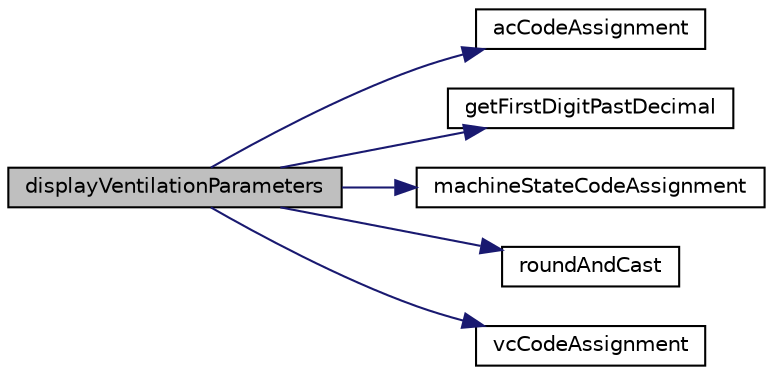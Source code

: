 digraph "displayVentilationParameters"
{
 // LATEX_PDF_SIZE
  edge [fontname="Helvetica",fontsize="10",labelfontname="Helvetica",labelfontsize="10"];
  node [fontname="Helvetica",fontsize="10",shape=record];
  rankdir="LR";
  Node1 [label="displayVentilationParameters",height=0.2,width=0.4,color="black", fillcolor="grey75", style="filled", fontcolor="black",tooltip=" "];
  Node1 -> Node2 [color="midnightblue",fontsize="10",style="solid",fontname="Helvetica"];
  Node2 [label="acCodeAssignment",height=0.2,width=0.4,color="black", fillcolor="white", style="filled",URL="$_a_c_mode_8cpp.html#a30a326f7e46f3816608ae60ee63270a7",tooltip=" "];
  Node1 -> Node3 [color="midnightblue",fontsize="10",style="solid",fontname="Helvetica"];
  Node3 [label="getFirstDigitPastDecimal",height=0.2,width=0.4,color="black", fillcolor="white", style="filled",URL="$_l_c_d_8cpp.html#aa09e2e21265e517eaf945b45242f9ddd",tooltip=" "];
  Node1 -> Node4 [color="midnightblue",fontsize="10",style="solid",fontname="Helvetica"];
  Node4 [label="machineStateCodeAssignment",height=0.2,width=0.4,color="black", fillcolor="white", style="filled",URL="$_machine_states_8cpp.html#a1a85bff1bbae432921ffaa93cd71caf7",tooltip=" "];
  Node1 -> Node5 [color="midnightblue",fontsize="10",style="solid",fontname="Helvetica"];
  Node5 [label="roundAndCast",height=0.2,width=0.4,color="black", fillcolor="white", style="filled",URL="$_l_c_d_8cpp.html#a186543cef0be5a7aaf40a6fb361aa531",tooltip=" "];
  Node1 -> Node6 [color="midnightblue",fontsize="10",style="solid",fontname="Helvetica"];
  Node6 [label="vcCodeAssignment",height=0.2,width=0.4,color="black", fillcolor="white", style="filled",URL="$_v_c_mode_8cpp.html#a69953f174701fcab68a9b2f9853adc39",tooltip=" "];
}
